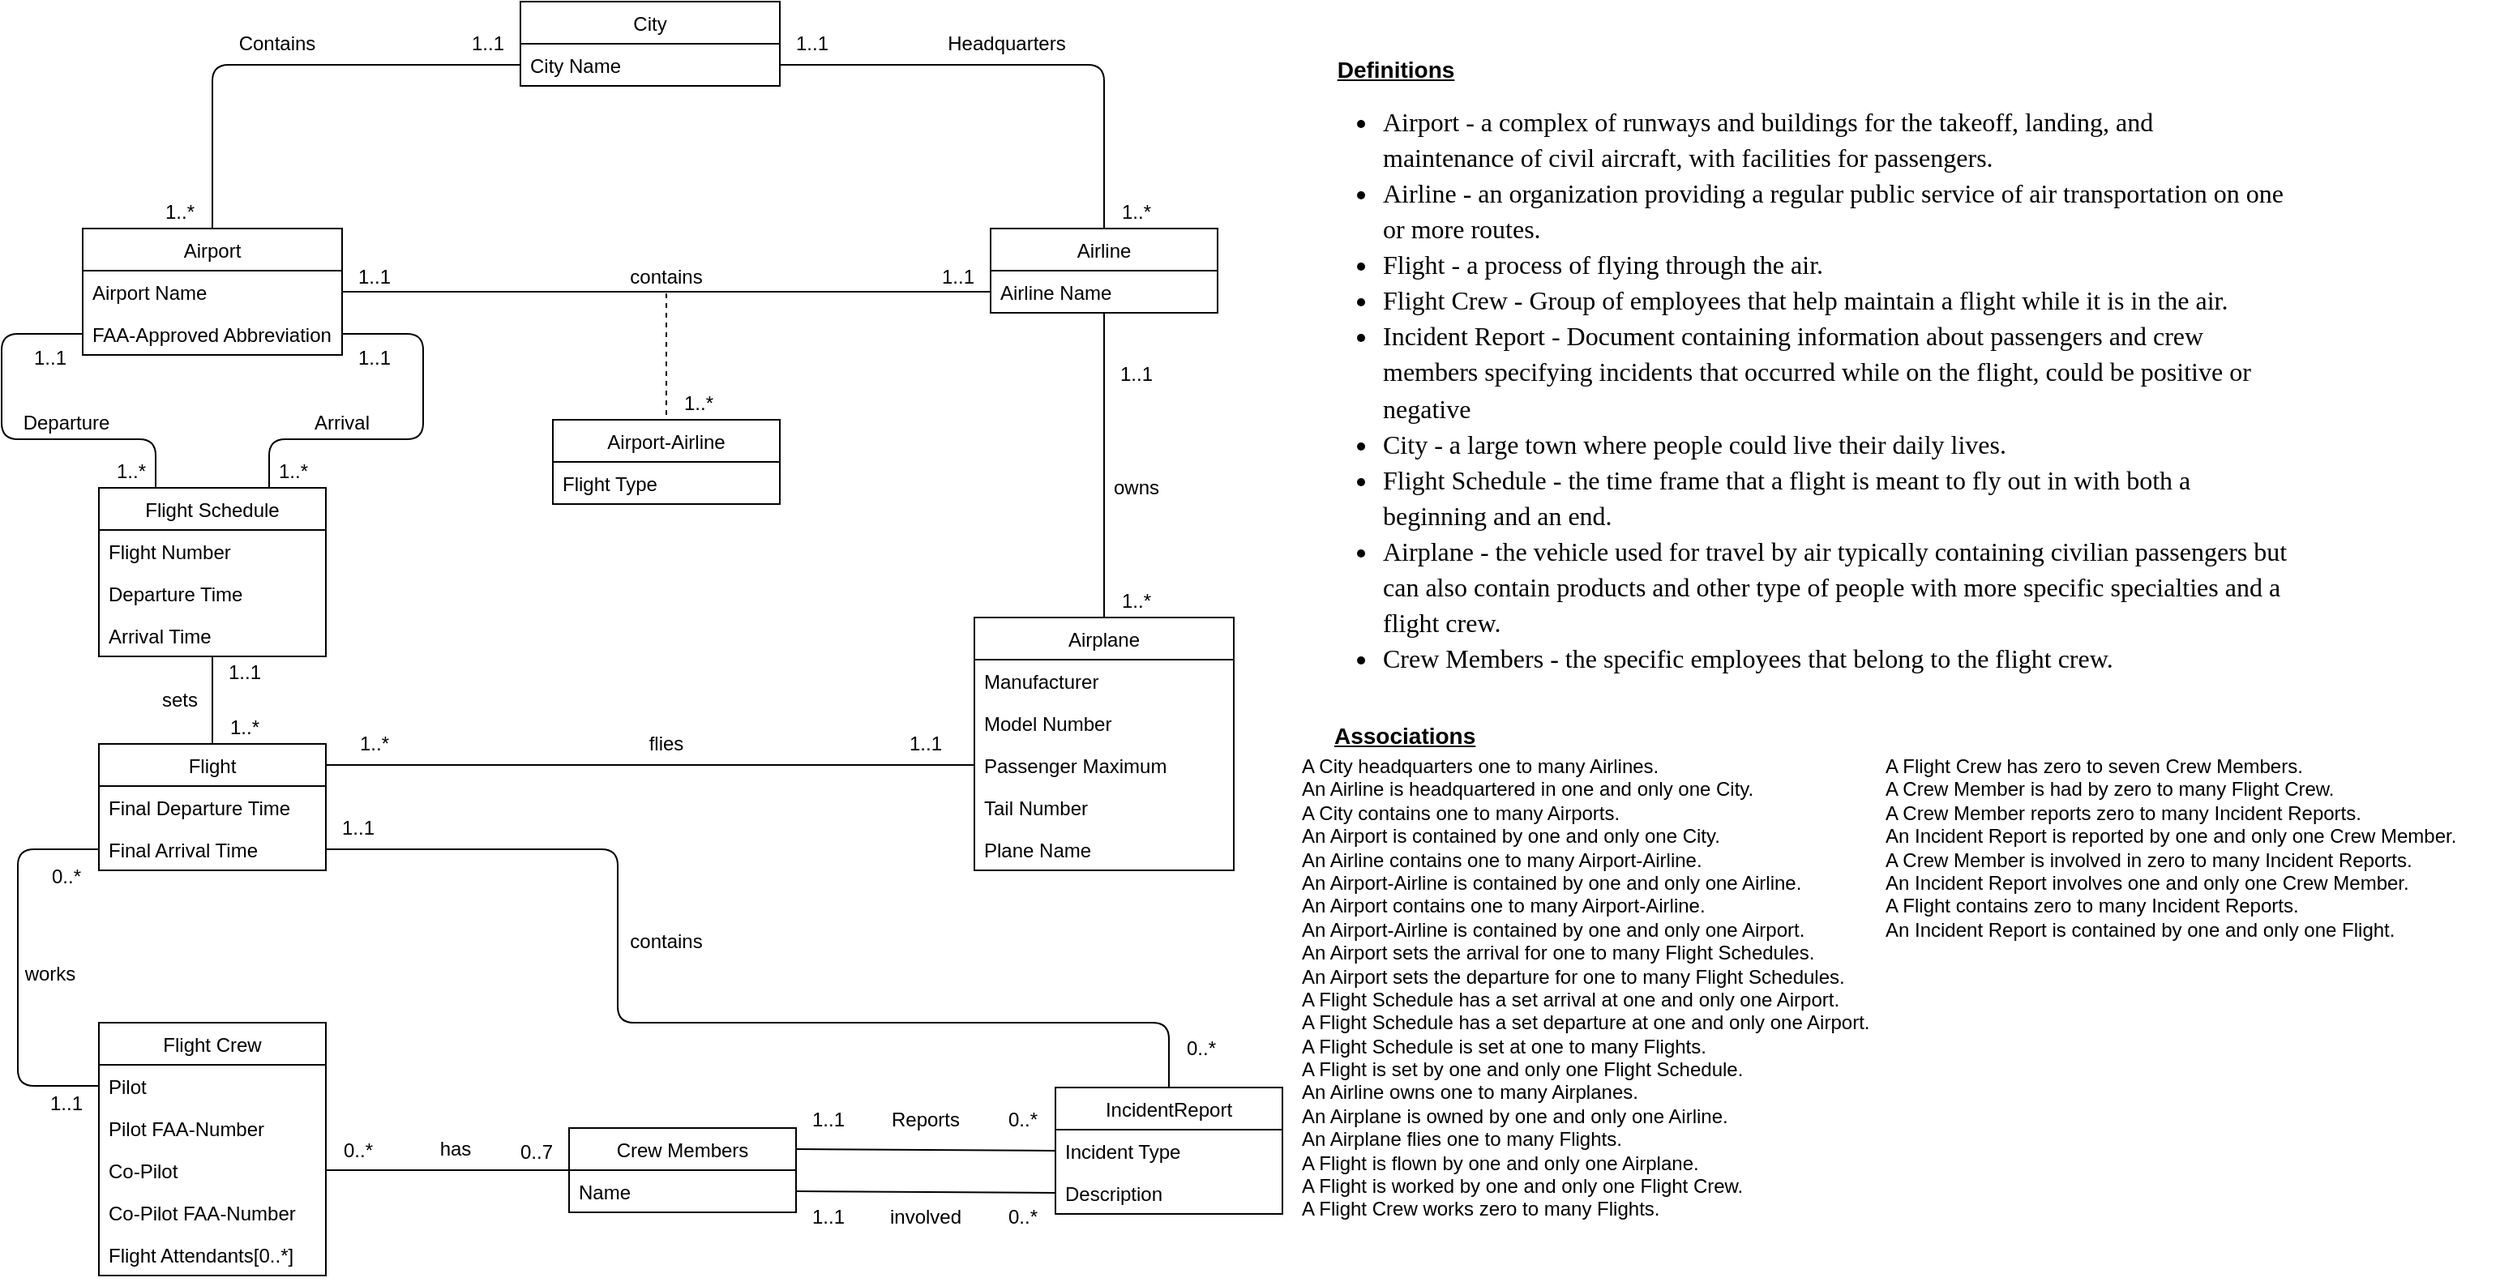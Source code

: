 <mxfile version="12.9.12" type="google"><diagram id="n6P67916GIgy22E5sost" name="Page-1"><mxGraphModel dx="1550" dy="873" grid="1" gridSize="10" guides="1" tooltips="1" connect="1" arrows="1" fold="1" page="1" pageScale="1" pageWidth="3300" pageHeight="4681" math="0" shadow="0"><root><mxCell id="0"/><mxCell id="1" parent="0"/><mxCell id="p5fSMVSQZXY-QM6f8u_l-44" value="1..*" style="text;html=1;strokeColor=none;fillColor=none;align=center;verticalAlign=middle;whiteSpace=wrap;rounded=0;" parent="1" vertex="1"><mxGeometry x="540" y="278" width="40" height="20" as="geometry"/></mxCell><mxCell id="p5fSMVSQZXY-QM6f8u_l-51" value="" style="endArrow=none;dashed=1;html=1;entryX=0.5;entryY=0;entryDx=0;entryDy=0;exitX=0.5;exitY=1;exitDx=0;exitDy=0;" parent="1" target="p5fSMVSQZXY-QM6f8u_l-45" edge="1" source="p5fSMVSQZXY-QM6f8u_l-56"><mxGeometry width="50" height="50" relative="1" as="geometry"><mxPoint x="540" y="250" as="sourcePoint"/><mxPoint x="600" y="314" as="targetPoint"/></mxGeometry></mxCell><mxCell id="p5fSMVSQZXY-QM6f8u_l-53" value="1..1" style="text;html=1;strokeColor=none;fillColor=none;align=center;verticalAlign=middle;whiteSpace=wrap;rounded=0;" parent="1" vertex="1"><mxGeometry x="810" y="260" width="40" height="20" as="geometry"/></mxCell><mxCell id="p5fSMVSQZXY-QM6f8u_l-54" value="1..*" style="text;html=1;strokeColor=none;fillColor=none;align=center;verticalAlign=middle;whiteSpace=wrap;rounded=0;" parent="1" vertex="1"><mxGeometry x="810" y="400" width="40" height="20" as="geometry"/></mxCell><mxCell id="p5fSMVSQZXY-QM6f8u_l-56" value="contains" style="text;html=1;strokeColor=none;fillColor=none;align=center;verticalAlign=middle;whiteSpace=wrap;rounded=0;" parent="1" vertex="1"><mxGeometry x="520" y="200" width="40" height="20" as="geometry"/></mxCell><mxCell id="p5fSMVSQZXY-QM6f8u_l-57" value="owns" style="text;html=1;strokeColor=none;fillColor=none;align=center;verticalAlign=middle;whiteSpace=wrap;rounded=0;" parent="1" vertex="1"><mxGeometry x="810" y="330" width="40" height="20" as="geometry"/></mxCell><mxCell id="p5fSMVSQZXY-QM6f8u_l-60" value="1..1" style="text;html=1;strokeColor=none;fillColor=none;align=center;verticalAlign=middle;whiteSpace=wrap;rounded=0;" parent="1" vertex="1"><mxGeometry x="340" y="250" width="40" height="20" as="geometry"/></mxCell><mxCell id="p5fSMVSQZXY-QM6f8u_l-61" value="1..*" style="text;html=1;strokeColor=none;fillColor=none;align=center;verticalAlign=middle;whiteSpace=wrap;rounded=0;" parent="1" vertex="1"><mxGeometry x="290" y="320" width="40" height="20" as="geometry"/></mxCell><mxCell id="p5fSMVSQZXY-QM6f8u_l-62" value="1..1" style="text;html=1;strokeColor=none;fillColor=none;align=center;verticalAlign=middle;whiteSpace=wrap;rounded=0;" parent="1" vertex="1"><mxGeometry x="140" y="250" width="40" height="20" as="geometry"/></mxCell><mxCell id="p5fSMVSQZXY-QM6f8u_l-63" value="1..*" style="text;html=1;strokeColor=none;fillColor=none;align=center;verticalAlign=middle;whiteSpace=wrap;rounded=0;" parent="1" vertex="1"><mxGeometry x="190" y="320" width="40" height="20" as="geometry"/></mxCell><mxCell id="p5fSMVSQZXY-QM6f8u_l-64" value="Arrival" style="text;html=1;strokeColor=none;fillColor=none;align=center;verticalAlign=middle;whiteSpace=wrap;rounded=0;" parent="1" vertex="1"><mxGeometry x="320" y="290" width="40" height="20" as="geometry"/></mxCell><mxCell id="p5fSMVSQZXY-QM6f8u_l-65" value="Departure" style="text;html=1;strokeColor=none;fillColor=none;align=center;verticalAlign=middle;whiteSpace=wrap;rounded=0;" parent="1" vertex="1"><mxGeometry x="150" y="290" width="40" height="20" as="geometry"/></mxCell><mxCell id="p5fSMVSQZXY-QM6f8u_l-71" value="1..*" style="text;html=1;strokeColor=none;fillColor=none;align=center;verticalAlign=middle;whiteSpace=wrap;rounded=0;" parent="1" vertex="1"><mxGeometry x="340" y="488" width="40" height="20" as="geometry"/></mxCell><mxCell id="p5fSMVSQZXY-QM6f8u_l-73" value="1..1" style="text;html=1;strokeColor=none;fillColor=none;align=center;verticalAlign=middle;whiteSpace=wrap;rounded=0;" parent="1" vertex="1"><mxGeometry x="680" y="488" width="40" height="20" as="geometry"/></mxCell><mxCell id="p5fSMVSQZXY-QM6f8u_l-74" value="flies" style="text;html=1;strokeColor=none;fillColor=none;align=center;verticalAlign=middle;whiteSpace=wrap;rounded=0;" parent="1" vertex="1"><mxGeometry x="520" y="488" width="40" height="20" as="geometry"/></mxCell><mxCell id="9zlIZ4dBWd9123ayaqc2-2" value="1..1" style="text;html=1;strokeColor=none;fillColor=none;align=center;verticalAlign=middle;whiteSpace=wrap;rounded=0;" parent="1" vertex="1"><mxGeometry x="340" y="200" width="40" height="20" as="geometry"/></mxCell><mxCell id="9zlIZ4dBWd9123ayaqc2-3" value="0..*" style="text;html=1;strokeColor=none;fillColor=none;align=center;verticalAlign=middle;whiteSpace=wrap;rounded=0;" parent="1" vertex="1"><mxGeometry x="850" y="676" width="40" height="20" as="geometry"/></mxCell><mxCell id="9zlIZ4dBWd9123ayaqc2-4" value="1..1" style="text;html=1;strokeColor=none;fillColor=none;align=center;verticalAlign=middle;whiteSpace=wrap;rounded=0;" parent="1" vertex="1"><mxGeometry x="330" y="540" width="40" height="20" as="geometry"/></mxCell><mxCell id="9zlIZ4dBWd9123ayaqc2-10" value="Reports" style="text;html=1;strokeColor=none;fillColor=none;align=center;verticalAlign=middle;whiteSpace=wrap;rounded=0;" parent="1" vertex="1"><mxGeometry x="680" y="720" width="40" height="20" as="geometry"/></mxCell><mxCell id="9zlIZ4dBWd9123ayaqc2-11" value="contains" style="text;html=1;strokeColor=none;fillColor=none;align=center;verticalAlign=middle;whiteSpace=wrap;rounded=0;" parent="1" vertex="1"><mxGeometry x="520" y="610" width="40" height="20" as="geometry"/></mxCell><mxCell id="Z3SmukaIcK6KeD1TLqYV-3" value="involved" style="text;html=1;strokeColor=none;fillColor=none;align=center;verticalAlign=middle;whiteSpace=wrap;rounded=0;" parent="1" vertex="1"><mxGeometry x="680" y="780" width="40" height="20" as="geometry"/></mxCell><mxCell id="Z3SmukaIcK6KeD1TLqYV-4" value="0..*" style="text;html=1;strokeColor=none;fillColor=none;align=center;verticalAlign=middle;whiteSpace=wrap;rounded=0;" parent="1" vertex="1"><mxGeometry x="740" y="720" width="40" height="20" as="geometry"/></mxCell><mxCell id="Z3SmukaIcK6KeD1TLqYV-5" value="1..1" style="text;html=1;strokeColor=none;fillColor=none;align=center;verticalAlign=middle;whiteSpace=wrap;rounded=0;" parent="1" vertex="1"><mxGeometry x="620" y="720" width="40" height="20" as="geometry"/></mxCell><mxCell id="Z3SmukaIcK6KeD1TLqYV-6" value="1..1" style="text;html=1;strokeColor=none;fillColor=none;align=center;verticalAlign=middle;whiteSpace=wrap;rounded=0;" parent="1" vertex="1"><mxGeometry x="620" y="780" width="40" height="20" as="geometry"/></mxCell><mxCell id="Z3SmukaIcK6KeD1TLqYV-7" value="0..*" style="text;html=1;strokeColor=none;fillColor=none;align=center;verticalAlign=middle;whiteSpace=wrap;rounded=0;" parent="1" vertex="1"><mxGeometry x="740" y="780" width="40" height="20" as="geometry"/></mxCell><mxCell id="p5fSMVSQZXY-QM6f8u_l-6" value="Airport" style="swimlane;fontStyle=0;childLayout=stackLayout;horizontal=1;startSize=26;fillColor=none;horizontalStack=0;resizeParent=1;resizeParentMax=0;resizeLast=0;collapsible=1;marginBottom=0;" parent="1" vertex="1"><mxGeometry x="180" y="180" width="160" height="78" as="geometry"/></mxCell><mxCell id="p5fSMVSQZXY-QM6f8u_l-7" value="Airport Name" style="text;strokeColor=none;fillColor=none;align=left;verticalAlign=top;spacingLeft=4;spacingRight=4;overflow=hidden;rotatable=0;points=[[0,0.5],[1,0.5]];portConstraint=eastwest;" parent="p5fSMVSQZXY-QM6f8u_l-6" vertex="1"><mxGeometry y="26" width="160" height="26" as="geometry"/></mxCell><mxCell id="p5fSMVSQZXY-QM6f8u_l-10" value="FAA-Approved Abbreviation" style="text;strokeColor=none;fillColor=none;align=left;verticalAlign=top;spacingLeft=4;spacingRight=4;overflow=hidden;rotatable=0;points=[[0,0.5],[1,0.5]];portConstraint=eastwest;" parent="p5fSMVSQZXY-QM6f8u_l-6" vertex="1"><mxGeometry y="52" width="160" height="26" as="geometry"/></mxCell><mxCell id="p5fSMVSQZXY-QM6f8u_l-9" style="edgeStyle=orthogonalEdgeStyle;rounded=0;orthogonalLoop=1;jettySize=auto;html=1;exitX=1;exitY=0.5;exitDx=0;exitDy=0;" parent="p5fSMVSQZXY-QM6f8u_l-6" source="p5fSMVSQZXY-QM6f8u_l-7" target="p5fSMVSQZXY-QM6f8u_l-7" edge="1"><mxGeometry relative="1" as="geometry"/></mxCell><mxCell id="p5fSMVSQZXY-QM6f8u_l-45" value="Airport-Airline" style="swimlane;fontStyle=0;childLayout=stackLayout;horizontal=1;startSize=26;fillColor=none;horizontalStack=0;resizeParent=1;resizeParentMax=0;resizeLast=0;collapsible=1;marginBottom=0;" parent="1" vertex="1"><mxGeometry x="470" y="298" width="140" height="52" as="geometry"/></mxCell><mxCell id="p5fSMVSQZXY-QM6f8u_l-47" value="Flight Type" style="text;strokeColor=none;fillColor=none;align=left;verticalAlign=top;spacingLeft=4;spacingRight=4;overflow=hidden;rotatable=0;points=[[0,0.5],[1,0.5]];portConstraint=eastwest;" parent="p5fSMVSQZXY-QM6f8u_l-45" vertex="1"><mxGeometry y="26" width="140" height="26" as="geometry"/></mxCell><mxCell id="p5fSMVSQZXY-QM6f8u_l-11" value="Airplane" style="swimlane;fontStyle=0;childLayout=stackLayout;horizontal=1;startSize=26;fillColor=none;horizontalStack=0;resizeParent=1;resizeParentMax=0;resizeLast=0;collapsible=1;marginBottom=0;" parent="1" vertex="1"><mxGeometry x="730" y="420" width="160" height="156" as="geometry"/></mxCell><mxCell id="p5fSMVSQZXY-QM6f8u_l-12" value="Manufacturer" style="text;strokeColor=none;fillColor=none;align=left;verticalAlign=top;spacingLeft=4;spacingRight=4;overflow=hidden;rotatable=0;points=[[0,0.5],[1,0.5]];portConstraint=eastwest;" parent="p5fSMVSQZXY-QM6f8u_l-11" vertex="1"><mxGeometry y="26" width="160" height="26" as="geometry"/></mxCell><mxCell id="p5fSMVSQZXY-QM6f8u_l-13" value="Model Number" style="text;strokeColor=none;fillColor=none;align=left;verticalAlign=top;spacingLeft=4;spacingRight=4;overflow=hidden;rotatable=0;points=[[0,0.5],[1,0.5]];portConstraint=eastwest;" parent="p5fSMVSQZXY-QM6f8u_l-11" vertex="1"><mxGeometry y="52" width="160" height="26" as="geometry"/></mxCell><mxCell id="p5fSMVSQZXY-QM6f8u_l-14" value="Passenger Maximum" style="text;strokeColor=none;fillColor=none;align=left;verticalAlign=top;spacingLeft=4;spacingRight=4;overflow=hidden;rotatable=0;points=[[0,0.5],[1,0.5]];portConstraint=eastwest;" parent="p5fSMVSQZXY-QM6f8u_l-11" vertex="1"><mxGeometry y="78" width="160" height="26" as="geometry"/></mxCell><mxCell id="p5fSMVSQZXY-QM6f8u_l-16" value="Tail Number" style="text;strokeColor=none;fillColor=none;align=left;verticalAlign=top;spacingLeft=4;spacingRight=4;overflow=hidden;rotatable=0;points=[[0,0.5],[1,0.5]];portConstraint=eastwest;" parent="p5fSMVSQZXY-QM6f8u_l-11" vertex="1"><mxGeometry y="104" width="160" height="26" as="geometry"/></mxCell><mxCell id="p5fSMVSQZXY-QM6f8u_l-17" value="Plane Name" style="text;strokeColor=none;fillColor=none;align=left;verticalAlign=top;spacingLeft=4;spacingRight=4;overflow=hidden;rotatable=0;points=[[0,0.5],[1,0.5]];portConstraint=eastwest;" parent="p5fSMVSQZXY-QM6f8u_l-11" vertex="1"><mxGeometry y="130" width="160" height="26" as="geometry"/></mxCell><mxCell id="p5fSMVSQZXY-QM6f8u_l-15" style="edgeStyle=orthogonalEdgeStyle;rounded=0;orthogonalLoop=1;jettySize=auto;html=1;exitX=1;exitY=0.5;exitDx=0;exitDy=0;" parent="p5fSMVSQZXY-QM6f8u_l-11" source="p5fSMVSQZXY-QM6f8u_l-12" target="p5fSMVSQZXY-QM6f8u_l-12" edge="1"><mxGeometry relative="1" as="geometry"/></mxCell><mxCell id="p5fSMVSQZXY-QM6f8u_l-26" value="Flight Crew" style="swimlane;fontStyle=0;childLayout=stackLayout;horizontal=1;startSize=26;fillColor=none;horizontalStack=0;resizeParent=1;resizeParentMax=0;resizeLast=0;collapsible=1;marginBottom=0;" parent="1" vertex="1"><mxGeometry x="190" y="670" width="140" height="156" as="geometry"/></mxCell><mxCell id="p5fSMVSQZXY-QM6f8u_l-27" value="Pilot" style="text;strokeColor=none;fillColor=none;align=left;verticalAlign=top;spacingLeft=4;spacingRight=4;overflow=hidden;rotatable=0;points=[[0,0.5],[1,0.5]];portConstraint=eastwest;" parent="p5fSMVSQZXY-QM6f8u_l-26" vertex="1"><mxGeometry y="26" width="140" height="26" as="geometry"/></mxCell><mxCell id="p5fSMVSQZXY-QM6f8u_l-33" value="Pilot FAA-Number" style="text;strokeColor=none;fillColor=none;align=left;verticalAlign=top;spacingLeft=4;spacingRight=4;overflow=hidden;rotatable=0;points=[[0,0.5],[1,0.5]];portConstraint=eastwest;" parent="p5fSMVSQZXY-QM6f8u_l-26" vertex="1"><mxGeometry y="52" width="140" height="26" as="geometry"/></mxCell><mxCell id="p5fSMVSQZXY-QM6f8u_l-28" value="Co-Pilot" style="text;strokeColor=none;fillColor=none;align=left;verticalAlign=top;spacingLeft=4;spacingRight=4;overflow=hidden;rotatable=0;points=[[0,0.5],[1,0.5]];portConstraint=eastwest;" parent="p5fSMVSQZXY-QM6f8u_l-26" vertex="1"><mxGeometry y="78" width="140" height="26" as="geometry"/></mxCell><mxCell id="p5fSMVSQZXY-QM6f8u_l-34" value="Co-Pilot FAA-Number" style="text;strokeColor=none;fillColor=none;align=left;verticalAlign=top;spacingLeft=4;spacingRight=4;overflow=hidden;rotatable=0;points=[[0,0.5],[1,0.5]];portConstraint=eastwest;" parent="p5fSMVSQZXY-QM6f8u_l-26" vertex="1"><mxGeometry y="104" width="140" height="26" as="geometry"/></mxCell><mxCell id="p5fSMVSQZXY-QM6f8u_l-29" value="Flight Attendants[0..*]" style="text;strokeColor=none;fillColor=none;align=left;verticalAlign=top;spacingLeft=4;spacingRight=4;overflow=hidden;rotatable=0;points=[[0,0.5],[1,0.5]];portConstraint=eastwest;" parent="p5fSMVSQZXY-QM6f8u_l-26" vertex="1"><mxGeometry y="130" width="140" height="26" as="geometry"/></mxCell><mxCell id="p5fSMVSQZXY-QM6f8u_l-32" style="edgeStyle=orthogonalEdgeStyle;rounded=0;orthogonalLoop=1;jettySize=auto;html=1;exitX=1;exitY=0.5;exitDx=0;exitDy=0;" parent="p5fSMVSQZXY-QM6f8u_l-26" source="p5fSMVSQZXY-QM6f8u_l-27" target="p5fSMVSQZXY-QM6f8u_l-27" edge="1"><mxGeometry relative="1" as="geometry"/></mxCell><mxCell id="9zlIZ4dBWd9123ayaqc2-6" value="Crew Members" style="swimlane;fontStyle=0;childLayout=stackLayout;horizontal=1;startSize=26;fillColor=none;horizontalStack=0;resizeParent=1;resizeParentMax=0;resizeLast=0;collapsible=1;marginBottom=0;" parent="1" vertex="1"><mxGeometry x="480" y="735" width="140" height="52" as="geometry"/></mxCell><mxCell id="9zlIZ4dBWd9123ayaqc2-7" value="Name" style="text;strokeColor=none;fillColor=none;align=left;verticalAlign=top;spacingLeft=4;spacingRight=4;overflow=hidden;rotatable=0;points=[[0,0.5],[1,0.5]];portConstraint=eastwest;" parent="9zlIZ4dBWd9123ayaqc2-6" vertex="1"><mxGeometry y="26" width="140" height="26" as="geometry"/></mxCell><mxCell id="p5fSMVSQZXY-QM6f8u_l-35" value="IncidentReport" style="swimlane;fontStyle=0;childLayout=stackLayout;horizontal=1;startSize=26;fillColor=none;horizontalStack=0;resizeParent=1;resizeParentMax=0;resizeLast=0;collapsible=1;marginBottom=0;" parent="1" vertex="1"><mxGeometry x="780" y="710" width="140" height="78" as="geometry"/></mxCell><mxCell id="p5fSMVSQZXY-QM6f8u_l-36" value="Incident Type" style="text;strokeColor=none;fillColor=none;align=left;verticalAlign=top;spacingLeft=4;spacingRight=4;overflow=hidden;rotatable=0;points=[[0,0.5],[1,0.5]];portConstraint=eastwest;" parent="p5fSMVSQZXY-QM6f8u_l-35" vertex="1"><mxGeometry y="26" width="140" height="26" as="geometry"/></mxCell><mxCell id="p5fSMVSQZXY-QM6f8u_l-37" value="Description" style="text;strokeColor=none;fillColor=none;align=left;verticalAlign=top;spacingLeft=4;spacingRight=4;overflow=hidden;rotatable=0;points=[[0,0.5],[1,0.5]];portConstraint=eastwest;" parent="p5fSMVSQZXY-QM6f8u_l-35" vertex="1"><mxGeometry y="52" width="140" height="26" as="geometry"/></mxCell><mxCell id="p5fSMVSQZXY-QM6f8u_l-41" style="edgeStyle=orthogonalEdgeStyle;rounded=0;orthogonalLoop=1;jettySize=auto;html=1;exitX=1;exitY=0.5;exitDx=0;exitDy=0;" parent="p5fSMVSQZXY-QM6f8u_l-35" source="p5fSMVSQZXY-QM6f8u_l-36" target="p5fSMVSQZXY-QM6f8u_l-36" edge="1"><mxGeometry relative="1" as="geometry"/></mxCell><mxCell id="mATijb5FTl8VUN_wdFmD-1" value="City" style="swimlane;fontStyle=0;childLayout=stackLayout;horizontal=1;startSize=26;fillColor=none;horizontalStack=0;resizeParent=1;resizeParentMax=0;resizeLast=0;collapsible=1;marginBottom=0;" vertex="1" parent="1"><mxGeometry x="450" y="40" width="160" height="52" as="geometry"/></mxCell><mxCell id="mATijb5FTl8VUN_wdFmD-3" value="City Name" style="text;strokeColor=none;fillColor=none;align=left;verticalAlign=top;spacingLeft=4;spacingRight=4;overflow=hidden;rotatable=0;points=[[0,0.5],[1,0.5]];portConstraint=eastwest;" vertex="1" parent="mATijb5FTl8VUN_wdFmD-1"><mxGeometry y="26" width="160" height="26" as="geometry"/></mxCell><mxCell id="mATijb5FTl8VUN_wdFmD-5" style="edgeStyle=orthogonalEdgeStyle;rounded=0;orthogonalLoop=1;jettySize=auto;html=1;exitX=1;exitY=0.5;exitDx=0;exitDy=0;" edge="1" parent="mATijb5FTl8VUN_wdFmD-1"><mxGeometry relative="1" as="geometry"><mxPoint x="160" y="39" as="sourcePoint"/><mxPoint x="160" y="39" as="targetPoint"/></mxGeometry></mxCell><mxCell id="mATijb5FTl8VUN_wdFmD-6" value="" style="endArrow=none;html=1;exitX=0.5;exitY=0;exitDx=0;exitDy=0;entryX=1;entryY=0.5;entryDx=0;entryDy=0;edgeStyle=orthogonalEdgeStyle;" edge="1" parent="1" source="p5fSMVSQZXY-QM6f8u_l-1" target="mATijb5FTl8VUN_wdFmD-3"><mxGeometry width="50" height="50" relative="1" as="geometry"><mxPoint x="520" y="270" as="sourcePoint"/><mxPoint x="570" y="220" as="targetPoint"/></mxGeometry></mxCell><mxCell id="mATijb5FTl8VUN_wdFmD-7" value="" style="endArrow=none;html=1;entryX=0;entryY=0.5;entryDx=0;entryDy=0;exitX=0.5;exitY=0;exitDx=0;exitDy=0;edgeStyle=orthogonalEdgeStyle;" edge="1" parent="1" source="p5fSMVSQZXY-QM6f8u_l-6" target="mATijb5FTl8VUN_wdFmD-3"><mxGeometry width="50" height="50" relative="1" as="geometry"><mxPoint x="520" y="270" as="sourcePoint"/><mxPoint x="570" y="220" as="targetPoint"/></mxGeometry></mxCell><mxCell id="mATijb5FTl8VUN_wdFmD-8" value="1..*" style="text;html=1;strokeColor=none;fillColor=none;align=center;verticalAlign=middle;whiteSpace=wrap;rounded=0;" vertex="1" parent="1"><mxGeometry x="810" y="160" width="40" height="20" as="geometry"/></mxCell><mxCell id="mATijb5FTl8VUN_wdFmD-9" value="1..1" style="text;html=1;strokeColor=none;fillColor=none;align=center;verticalAlign=middle;whiteSpace=wrap;rounded=0;" vertex="1" parent="1"><mxGeometry x="610" y="56" width="40" height="20" as="geometry"/></mxCell><mxCell id="mATijb5FTl8VUN_wdFmD-10" value="1..*" style="text;html=1;strokeColor=none;fillColor=none;align=center;verticalAlign=middle;whiteSpace=wrap;rounded=0;" vertex="1" parent="1"><mxGeometry x="220" y="160" width="40" height="20" as="geometry"/></mxCell><mxCell id="mATijb5FTl8VUN_wdFmD-11" value="1..1" style="text;html=1;strokeColor=none;fillColor=none;align=center;verticalAlign=middle;whiteSpace=wrap;rounded=0;" vertex="1" parent="1"><mxGeometry x="410" y="56" width="40" height="20" as="geometry"/></mxCell><mxCell id="mATijb5FTl8VUN_wdFmD-12" value="" style="endArrow=none;html=1;exitX=1;exitY=0.5;exitDx=0;exitDy=0;entryX=0;entryY=0.5;entryDx=0;entryDy=0;" edge="1" parent="1" source="p5fSMVSQZXY-QM6f8u_l-7" target="p5fSMVSQZXY-QM6f8u_l-2"><mxGeometry width="50" height="50" relative="1" as="geometry"><mxPoint x="520" y="270" as="sourcePoint"/><mxPoint x="570" y="220" as="targetPoint"/></mxGeometry></mxCell><mxCell id="mATijb5FTl8VUN_wdFmD-14" value="" style="endArrow=none;html=1;exitX=0.5;exitY=0;exitDx=0;exitDy=0;" edge="1" parent="1" source="p5fSMVSQZXY-QM6f8u_l-11" target="p5fSMVSQZXY-QM6f8u_l-2"><mxGeometry width="50" height="50" relative="1" as="geometry"><mxPoint x="770" y="350" as="sourcePoint"/><mxPoint x="810" y="258" as="targetPoint"/></mxGeometry></mxCell><mxCell id="mATijb5FTl8VUN_wdFmD-15" value="" style="endArrow=none;html=1;entryX=1;entryY=0.5;entryDx=0;entryDy=0;exitX=0;exitY=0.5;exitDx=0;exitDy=0;" edge="1" parent="1" source="p5fSMVSQZXY-QM6f8u_l-14"><mxGeometry width="50" height="50" relative="1" as="geometry"><mxPoint x="520" y="370" as="sourcePoint"/><mxPoint x="330" y="511" as="targetPoint"/></mxGeometry></mxCell><mxCell id="mATijb5FTl8VUN_wdFmD-16" value="" style="endArrow=none;html=1;entryX=1;entryY=0.5;entryDx=0;entryDy=0;edgeStyle=orthogonalEdgeStyle;exitX=0.75;exitY=0;exitDx=0;exitDy=0;" edge="1" parent="1" source="mATijb5FTl8VUN_wdFmD-23" target="p5fSMVSQZXY-QM6f8u_l-10"><mxGeometry width="50" height="50" relative="1" as="geometry"><mxPoint x="295" y="330" as="sourcePoint"/><mxPoint x="570" y="320" as="targetPoint"/><Array as="points"><mxPoint x="295" y="310"/><mxPoint x="390" y="310"/><mxPoint x="390" y="245"/></Array></mxGeometry></mxCell><mxCell id="p5fSMVSQZXY-QM6f8u_l-1" value="Airline" style="swimlane;fontStyle=0;childLayout=stackLayout;horizontal=1;startSize=26;fillColor=none;horizontalStack=0;resizeParent=1;resizeParentMax=0;resizeLast=0;collapsible=1;marginBottom=0;" parent="1" vertex="1"><mxGeometry x="740" y="180" width="140" height="52" as="geometry"/></mxCell><mxCell id="p5fSMVSQZXY-QM6f8u_l-2" value="Airline Name" style="text;strokeColor=none;fillColor=none;align=left;verticalAlign=top;spacingLeft=4;spacingRight=4;overflow=hidden;rotatable=0;points=[[0,0.5],[1,0.5]];portConstraint=eastwest;" parent="p5fSMVSQZXY-QM6f8u_l-1" vertex="1"><mxGeometry y="26" width="140" height="26" as="geometry"/></mxCell><mxCell id="p5fSMVSQZXY-QM6f8u_l-5" style="edgeStyle=orthogonalEdgeStyle;rounded=0;orthogonalLoop=1;jettySize=auto;html=1;exitX=1;exitY=0.5;exitDx=0;exitDy=0;" parent="p5fSMVSQZXY-QM6f8u_l-1" source="p5fSMVSQZXY-QM6f8u_l-2" target="p5fSMVSQZXY-QM6f8u_l-2" edge="1"><mxGeometry relative="1" as="geometry"/></mxCell><mxCell id="mATijb5FTl8VUN_wdFmD-17" value="" style="endArrow=none;html=1;entryX=0;entryY=0.5;entryDx=0;entryDy=0;edgeStyle=orthogonalEdgeStyle;exitX=0.25;exitY=0;exitDx=0;exitDy=0;" edge="1" parent="1" source="mATijb5FTl8VUN_wdFmD-23" target="p5fSMVSQZXY-QM6f8u_l-10"><mxGeometry width="50" height="50" relative="1" as="geometry"><mxPoint x="225" y="330" as="sourcePoint"/><mxPoint x="570" y="320" as="targetPoint"/><Array as="points"><mxPoint x="225" y="310"/><mxPoint x="130" y="310"/><mxPoint x="130" y="245"/></Array></mxGeometry></mxCell><mxCell id="mATijb5FTl8VUN_wdFmD-18" value="" style="endArrow=none;html=1;entryX=1;entryY=0.5;entryDx=0;entryDy=0;exitX=0;exitY=0.5;exitDx=0;exitDy=0;" edge="1" parent="1" source="9zlIZ4dBWd9123ayaqc2-6" target="p5fSMVSQZXY-QM6f8u_l-28"><mxGeometry width="50" height="50" relative="1" as="geometry"><mxPoint x="520" y="770" as="sourcePoint"/><mxPoint x="570" y="720" as="targetPoint"/></mxGeometry></mxCell><mxCell id="mATijb5FTl8VUN_wdFmD-19" value="" style="endArrow=none;html=1;exitX=0;exitY=0.5;exitDx=0;exitDy=0;entryX=0;entryY=0.5;entryDx=0;entryDy=0;edgeStyle=orthogonalEdgeStyle;" edge="1" parent="1" source="p5fSMVSQZXY-QM6f8u_l-25" target="p5fSMVSQZXY-QM6f8u_l-27"><mxGeometry width="50" height="50" relative="1" as="geometry"><mxPoint x="520" y="670" as="sourcePoint"/><mxPoint x="570" y="620" as="targetPoint"/><Array as="points"><mxPoint x="140" y="563"/><mxPoint x="140" y="709"/></Array></mxGeometry></mxCell><mxCell id="mATijb5FTl8VUN_wdFmD-20" value="" style="endArrow=none;html=1;entryX=0;entryY=0.5;entryDx=0;entryDy=0;exitX=1;exitY=0.25;exitDx=0;exitDy=0;" edge="1" parent="1" source="9zlIZ4dBWd9123ayaqc2-6" target="p5fSMVSQZXY-QM6f8u_l-36"><mxGeometry width="50" height="50" relative="1" as="geometry"><mxPoint x="520" y="670" as="sourcePoint"/><mxPoint x="570" y="620" as="targetPoint"/></mxGeometry></mxCell><mxCell id="mATijb5FTl8VUN_wdFmD-21" value="" style="endArrow=none;html=1;entryX=0;entryY=0.5;entryDx=0;entryDy=0;exitX=1;exitY=0.5;exitDx=0;exitDy=0;" edge="1" parent="1" source="9zlIZ4dBWd9123ayaqc2-7" target="p5fSMVSQZXY-QM6f8u_l-37"><mxGeometry width="50" height="50" relative="1" as="geometry"><mxPoint x="630" y="758" as="sourcePoint"/><mxPoint x="790" y="759" as="targetPoint"/></mxGeometry></mxCell><mxCell id="mATijb5FTl8VUN_wdFmD-22" value="" style="endArrow=none;html=1;entryX=0.5;entryY=0;entryDx=0;entryDy=0;exitX=1;exitY=0.5;exitDx=0;exitDy=0;edgeStyle=orthogonalEdgeStyle;" edge="1" parent="1" source="p5fSMVSQZXY-QM6f8u_l-25" target="p5fSMVSQZXY-QM6f8u_l-35"><mxGeometry width="50" height="50" relative="1" as="geometry"><mxPoint x="520" y="670" as="sourcePoint"/><mxPoint x="570" y="620" as="targetPoint"/><Array as="points"><mxPoint x="510" y="563"/><mxPoint x="510" y="670"/><mxPoint x="850" y="670"/></Array></mxGeometry></mxCell><mxCell id="p5fSMVSQZXY-QM6f8u_l-18" value="Flight" style="swimlane;fontStyle=0;childLayout=stackLayout;horizontal=1;startSize=26;fillColor=none;horizontalStack=0;resizeParent=1;resizeParentMax=0;resizeLast=0;collapsible=1;marginBottom=0;" parent="1" vertex="1"><mxGeometry x="190" y="498" width="140" height="78" as="geometry"/></mxCell><mxCell id="p5fSMVSQZXY-QM6f8u_l-24" value="Final Departure Time" style="text;strokeColor=none;fillColor=none;align=left;verticalAlign=top;spacingLeft=4;spacingRight=4;overflow=hidden;rotatable=0;points=[[0,0.5],[1,0.5]];portConstraint=eastwest;" parent="p5fSMVSQZXY-QM6f8u_l-18" vertex="1"><mxGeometry y="26" width="140" height="26" as="geometry"/></mxCell><mxCell id="p5fSMVSQZXY-QM6f8u_l-25" value="Final Arrival Time" style="text;strokeColor=none;fillColor=none;align=left;verticalAlign=top;spacingLeft=4;spacingRight=4;overflow=hidden;rotatable=0;points=[[0,0.5],[1,0.5]];portConstraint=eastwest;" parent="p5fSMVSQZXY-QM6f8u_l-18" vertex="1"><mxGeometry y="52" width="140" height="26" as="geometry"/></mxCell><mxCell id="p5fSMVSQZXY-QM6f8u_l-21" style="edgeStyle=orthogonalEdgeStyle;rounded=0;orthogonalLoop=1;jettySize=auto;html=1;exitX=1;exitY=0.5;exitDx=0;exitDy=0;" parent="p5fSMVSQZXY-QM6f8u_l-18" edge="1"><mxGeometry relative="1" as="geometry"><mxPoint x="140" y="39" as="sourcePoint"/><mxPoint x="140" y="39" as="targetPoint"/></mxGeometry></mxCell><mxCell id="mATijb5FTl8VUN_wdFmD-23" value="Flight Schedule" style="swimlane;fontStyle=0;childLayout=stackLayout;horizontal=1;startSize=26;fillColor=none;horizontalStack=0;resizeParent=1;resizeParentMax=0;resizeLast=0;collapsible=1;marginBottom=0;" vertex="1" parent="1"><mxGeometry x="190" y="340" width="140" height="104" as="geometry"/></mxCell><mxCell id="mATijb5FTl8VUN_wdFmD-24" value="Flight Number" style="text;strokeColor=none;fillColor=none;align=left;verticalAlign=top;spacingLeft=4;spacingRight=4;overflow=hidden;rotatable=0;points=[[0,0.5],[1,0.5]];portConstraint=eastwest;" vertex="1" parent="mATijb5FTl8VUN_wdFmD-23"><mxGeometry y="26" width="140" height="26" as="geometry"/></mxCell><mxCell id="mATijb5FTl8VUN_wdFmD-25" value="Departure Time" style="text;strokeColor=none;fillColor=none;align=left;verticalAlign=top;spacingLeft=4;spacingRight=4;overflow=hidden;rotatable=0;points=[[0,0.5],[1,0.5]];portConstraint=eastwest;" vertex="1" parent="mATijb5FTl8VUN_wdFmD-23"><mxGeometry y="52" width="140" height="26" as="geometry"/></mxCell><mxCell id="mATijb5FTl8VUN_wdFmD-26" value="Arrival Time" style="text;strokeColor=none;fillColor=none;align=left;verticalAlign=top;spacingLeft=4;spacingRight=4;overflow=hidden;rotatable=0;points=[[0,0.5],[1,0.5]];portConstraint=eastwest;" vertex="1" parent="mATijb5FTl8VUN_wdFmD-23"><mxGeometry y="78" width="140" height="26" as="geometry"/></mxCell><mxCell id="mATijb5FTl8VUN_wdFmD-27" style="edgeStyle=orthogonalEdgeStyle;rounded=0;orthogonalLoop=1;jettySize=auto;html=1;exitX=1;exitY=0.5;exitDx=0;exitDy=0;" edge="1" parent="mATijb5FTl8VUN_wdFmD-23"><mxGeometry relative="1" as="geometry"><mxPoint x="140" y="39" as="sourcePoint"/><mxPoint x="140" y="39" as="targetPoint"/></mxGeometry></mxCell><mxCell id="mATijb5FTl8VUN_wdFmD-30" value="Headquarters" style="text;html=1;strokeColor=none;fillColor=none;align=center;verticalAlign=middle;whiteSpace=wrap;rounded=0;" vertex="1" parent="1"><mxGeometry x="730" y="56" width="40" height="20" as="geometry"/></mxCell><mxCell id="mATijb5FTl8VUN_wdFmD-31" value="Contains" style="text;html=1;strokeColor=none;fillColor=none;align=center;verticalAlign=middle;whiteSpace=wrap;rounded=0;" vertex="1" parent="1"><mxGeometry x="280" y="56" width="40" height="20" as="geometry"/></mxCell><mxCell id="mATijb5FTl8VUN_wdFmD-34" value="1..1" style="text;html=1;strokeColor=none;fillColor=none;align=center;verticalAlign=middle;whiteSpace=wrap;rounded=0;" vertex="1" parent="1"><mxGeometry x="150" y="710" width="40" height="20" as="geometry"/></mxCell><mxCell id="mATijb5FTl8VUN_wdFmD-35" value="0..*" style="text;html=1;strokeColor=none;fillColor=none;align=center;verticalAlign=middle;whiteSpace=wrap;rounded=0;" vertex="1" parent="1"><mxGeometry x="150" y="570" width="40" height="20" as="geometry"/></mxCell><mxCell id="mATijb5FTl8VUN_wdFmD-36" value="works" style="text;html=1;strokeColor=none;fillColor=none;align=center;verticalAlign=middle;whiteSpace=wrap;rounded=0;" vertex="1" parent="1"><mxGeometry x="140" y="630" width="40" height="20" as="geometry"/></mxCell><mxCell id="mATijb5FTl8VUN_wdFmD-37" value="has" style="text;html=1;strokeColor=none;fillColor=none;align=center;verticalAlign=middle;whiteSpace=wrap;rounded=0;" vertex="1" parent="1"><mxGeometry x="390" y="738" width="40" height="20" as="geometry"/></mxCell><mxCell id="mATijb5FTl8VUN_wdFmD-38" value="0..7" style="text;html=1;strokeColor=none;fillColor=none;align=center;verticalAlign=middle;whiteSpace=wrap;rounded=0;" vertex="1" parent="1"><mxGeometry x="440" y="740" width="40" height="20" as="geometry"/></mxCell><mxCell id="mATijb5FTl8VUN_wdFmD-39" value="0..*" style="text;html=1;strokeColor=none;fillColor=none;align=center;verticalAlign=middle;whiteSpace=wrap;rounded=0;" vertex="1" parent="1"><mxGeometry x="330" y="739" width="40" height="20" as="geometry"/></mxCell><mxCell id="mATijb5FTl8VUN_wdFmD-43" value="&lt;span id=&quot;docs-internal-guid-b29e6b6b-7fff-c3c3-7266-f1ebb05aba04&quot;&gt;&lt;ul style=&quot;margin-top: 0 ; margin-bottom: 0&quot;&gt;&lt;li dir=&quot;ltr&quot; style=&quot;list-style-type: disc ; font-size: 12pt ; font-family: &amp;#34;times new roman&amp;#34; ; vertical-align: baseline&quot;&gt;&lt;p dir=&quot;ltr&quot; style=&quot;line-height: 1.38 ; margin-top: 0pt ; margin-bottom: 0pt&quot;&gt;&lt;span style=&quot;font-size: 12pt ; vertical-align: baseline&quot;&gt;Airport - a complex of runways and buildings for the takeoff, landing, and maintenance of civil aircraft, with facilities for passengers.&amp;nbsp;&lt;/span&gt;&lt;/p&gt;&lt;/li&gt;&lt;/ul&gt;&lt;ul style=&quot;margin-top: 0 ; margin-bottom: 0&quot;&gt;&lt;li dir=&quot;ltr&quot; style=&quot;list-style-type: disc ; font-size: 12pt ; font-family: &amp;#34;times new roman&amp;#34; ; vertical-align: baseline&quot;&gt;&lt;p dir=&quot;ltr&quot; style=&quot;line-height: 1.38 ; margin-top: 0pt ; margin-bottom: 0pt&quot;&gt;&lt;span style=&quot;font-size: 12pt ; vertical-align: baseline&quot;&gt;Airline - an organization providing a regular public service of air transportation on one or more routes.&amp;nbsp;&amp;nbsp;&lt;/span&gt;&lt;/p&gt;&lt;/li&gt;&lt;/ul&gt;&lt;ul style=&quot;margin-top: 0 ; margin-bottom: 0&quot;&gt;&lt;li dir=&quot;ltr&quot; style=&quot;list-style-type: disc ; font-size: 12pt ; font-family: &amp;#34;times new roman&amp;#34; ; vertical-align: baseline&quot;&gt;&lt;p dir=&quot;ltr&quot; style=&quot;line-height: 1.38 ; margin-top: 0pt ; margin-bottom: 0pt&quot;&gt;&lt;span style=&quot;font-size: 12pt ; vertical-align: baseline&quot;&gt;Flight&lt;/span&gt;&lt;span style=&quot;font-size: 12pt ; text-indent: 36pt&quot;&gt;&amp;nbsp;- a process of flying through the air.&lt;/span&gt;&lt;/p&gt;&lt;/li&gt;&lt;/ul&gt;&lt;ul style=&quot;margin-top: 0 ; margin-bottom: 0&quot;&gt;&lt;li dir=&quot;ltr&quot; style=&quot;list-style-type: disc ; font-size: 12pt ; font-family: &amp;#34;times new roman&amp;#34; ; vertical-align: baseline&quot;&gt;&lt;p dir=&quot;ltr&quot; style=&quot;line-height: 1.38 ; margin-top: 0pt ; margin-bottom: 0pt&quot;&gt;&lt;span style=&quot;font-size: 12pt ; vertical-align: baseline&quot;&gt;Flight Crew - Group of employees that help maintain a flight while it is in the air.&lt;/span&gt;&lt;/p&gt;&lt;/li&gt;&lt;/ul&gt;&lt;ul style=&quot;margin-top: 0 ; margin-bottom: 0&quot;&gt;&lt;li dir=&quot;ltr&quot; style=&quot;list-style-type: disc ; font-size: 12pt ; font-family: &amp;#34;times new roman&amp;#34; ; vertical-align: baseline&quot;&gt;&lt;p dir=&quot;ltr&quot; style=&quot;line-height: 1.38 ; margin-top: 0pt ; margin-bottom: 0pt&quot;&gt;&lt;span style=&quot;font-size: 12pt ; vertical-align: baseline&quot;&gt;Incident Report - Document containing information about passengers and crew members specifying incidents that occurred while on the flight, could be positive or negative&lt;/span&gt;&lt;/p&gt;&lt;/li&gt;&lt;li dir=&quot;ltr&quot; style=&quot;list-style-type: disc ; font-size: 12pt ; font-family: &amp;#34;times new roman&amp;#34; ; vertical-align: baseline&quot;&gt;&lt;p dir=&quot;ltr&quot; style=&quot;line-height: 1.38 ; margin-top: 0pt ; margin-bottom: 0pt&quot;&gt;&lt;span style=&quot;font-size: 12pt ; vertical-align: baseline&quot;&gt;City - a large town where people could live their daily lives.&lt;br&gt;&lt;/span&gt;&lt;/p&gt;&lt;/li&gt;&lt;li dir=&quot;ltr&quot; style=&quot;list-style-type: disc ; font-size: 12pt ; font-family: &amp;#34;times new roman&amp;#34; ; vertical-align: baseline&quot;&gt;&lt;p dir=&quot;ltr&quot; style=&quot;line-height: 1.38 ; margin-top: 0pt ; margin-bottom: 0pt&quot;&gt;&lt;span style=&quot;font-size: 12pt ; vertical-align: baseline&quot;&gt;Flight Schedule - the time frame that a flight is meant to fly out in with both a beginning and an end.&lt;br&gt;&lt;/span&gt;&lt;/p&gt;&lt;/li&gt;&lt;li dir=&quot;ltr&quot; style=&quot;list-style-type: disc ; font-size: 12pt ; font-family: &amp;#34;times new roman&amp;#34; ; vertical-align: baseline&quot;&gt;&lt;p dir=&quot;ltr&quot; style=&quot;line-height: 1.38 ; margin-top: 0pt ; margin-bottom: 0pt&quot;&gt;&lt;span style=&quot;font-size: 12pt ; vertical-align: baseline&quot;&gt;Airplane - the vehicle used for travel by air typically containing civilian passengers but can also contain products and other type of people with more specific specialties and a flight crew.&lt;/span&gt;&lt;/p&gt;&lt;/li&gt;&lt;li dir=&quot;ltr&quot; style=&quot;list-style-type: disc ; font-size: 12pt ; font-family: &amp;#34;times new roman&amp;#34; ; vertical-align: baseline&quot;&gt;&lt;p dir=&quot;ltr&quot; style=&quot;line-height: 1.38 ; margin-top: 0pt ; margin-bottom: 0pt&quot;&gt;&lt;span style=&quot;font-size: 12pt ; vertical-align: baseline&quot;&gt;Crew Members - the specific employees that belong to the flight crew.&lt;/span&gt;&lt;/p&gt;&lt;/li&gt;&lt;/ul&gt;&lt;/span&gt;" style="text;html=1;strokeColor=none;fillColor=none;align=left;verticalAlign=middle;whiteSpace=wrap;rounded=0;" vertex="1" parent="1"><mxGeometry x="940" y="270" width="600" height="20" as="geometry"/></mxCell><mxCell id="mATijb5FTl8VUN_wdFmD-44" value="&lt;b&gt;&lt;u&gt;&lt;font style=&quot;font-size: 14px&quot;&gt;Definitions&lt;/font&gt;&lt;/u&gt;&lt;/b&gt;" style="text;html=1;strokeColor=none;fillColor=none;align=center;verticalAlign=middle;whiteSpace=wrap;rounded=0;" vertex="1" parent="1"><mxGeometry x="970" y="72" width="40" height="20" as="geometry"/></mxCell><mxCell id="mATijb5FTl8VUN_wdFmD-45" value="&lt;b style=&quot;font-family: &amp;#34;helvetica&amp;#34; ; font-size: 12px ; font-style: normal ; letter-spacing: normal ; text-align: center ; text-indent: 0px ; text-transform: none ; word-spacing: 0px&quot;&gt;&lt;u&gt;&lt;font style=&quot;font-size: 14px&quot;&gt;Associations&lt;/font&gt;&lt;/u&gt;&lt;/b&gt;" style="text;whiteSpace=wrap;html=1;" vertex="1" parent="1"><mxGeometry x="950" y="478" width="100" height="30" as="geometry"/></mxCell><mxCell id="mATijb5FTl8VUN_wdFmD-47" value="A City headquarters one to many Airlines.&lt;br&gt;An Airline is headquartered in one and only one City.&lt;br&gt;A City contains one to many Airports.&lt;br&gt;An Airport is contained by one and only one City.&lt;br&gt;An Airline contains one to many Airport-Airline.&lt;br&gt;An Airport-Airline is contained by one and only one Airline.&lt;br&gt;An Airport contains one to many Airport-Airline.&lt;br&gt;An Airport-Airline is contained by one and only one Airport.&lt;br&gt;An Airport sets the arrival for one to many Flight Schedules.&lt;br&gt;An Airport sets the departure for one to many Flight Schedules.&lt;br&gt;A Flight Schedule has a set arrival at one and only one Airport.&lt;br&gt;A Flight Schedule has a set departure at one and only one Airport.&lt;br&gt;A Flight Schedule is set at one to many Flights.&lt;br&gt;A Flight is set by one and only one Flight Schedule.&lt;br&gt;An Airline owns one to many Airplanes.&lt;br&gt;An Airplane is owned by one and only one Airline.&lt;br&gt;An Airplane flies one to many Flights.&lt;br&gt;A Flight is flown by one and only one Airplane.&lt;br&gt;A Flight is worked by one and only one Flight Crew.&lt;br&gt;A Flight Crew works zero to many Flights.&lt;br&gt;" style="text;whiteSpace=wrap;html=1;" vertex="1" parent="1"><mxGeometry x="930" y="498" width="360" height="292" as="geometry"/></mxCell><mxCell id="mATijb5FTl8VUN_wdFmD-48" value="1..1" style="text;html=1;strokeColor=none;fillColor=none;align=center;verticalAlign=middle;whiteSpace=wrap;rounded=0;" vertex="1" parent="1"><mxGeometry x="700" y="200" width="40" height="20" as="geometry"/></mxCell><mxCell id="mATijb5FTl8VUN_wdFmD-49" value="sets" style="text;html=1;strokeColor=none;fillColor=none;align=center;verticalAlign=middle;whiteSpace=wrap;rounded=0;" vertex="1" parent="1"><mxGeometry x="220" y="461" width="40" height="20" as="geometry"/></mxCell><mxCell id="mATijb5FTl8VUN_wdFmD-50" value="" style="endArrow=none;html=1;" edge="1" parent="1" source="p5fSMVSQZXY-QM6f8u_l-18" target="mATijb5FTl8VUN_wdFmD-26"><mxGeometry width="50" height="50" relative="1" as="geometry"><mxPoint x="820" y="610" as="sourcePoint"/><mxPoint x="870" y="560" as="targetPoint"/></mxGeometry></mxCell><mxCell id="mATijb5FTl8VUN_wdFmD-51" value="1..*" style="text;html=1;strokeColor=none;fillColor=none;align=center;verticalAlign=middle;whiteSpace=wrap;rounded=0;" vertex="1" parent="1"><mxGeometry x="260" y="478" width="40" height="20" as="geometry"/></mxCell><mxCell id="mATijb5FTl8VUN_wdFmD-52" value="1..1" style="text;html=1;strokeColor=none;fillColor=none;align=center;verticalAlign=middle;whiteSpace=wrap;rounded=0;" vertex="1" parent="1"><mxGeometry x="260" y="444" width="40" height="20" as="geometry"/></mxCell><mxCell id="mATijb5FTl8VUN_wdFmD-53" value="&lt;font face=&quot;helvetica&quot;&gt;A Flight Crew has zero to seven Crew Members.&lt;br&gt;A Crew Member is had by zero to many Flight Crew.&lt;br&gt;A Crew Member reports zero to many Incident Reports.&lt;br&gt;An Incident Report is reported by one and only one Crew Member.&lt;br&gt;A Crew Member is involved in zero to many Incident Reports.&lt;br&gt;An Incident Report involves one and only one Crew Member.&lt;br&gt;A Flight contains zero to many Incident Reports.&lt;br&gt;An Incident Report is contained by one and only one Flight.&lt;br&gt;&lt;/font&gt;" style="text;whiteSpace=wrap;html=1;" vertex="1" parent="1"><mxGeometry x="1290" y="498" width="380" height="290" as="geometry"/></mxCell></root></mxGraphModel></diagram></mxfile>